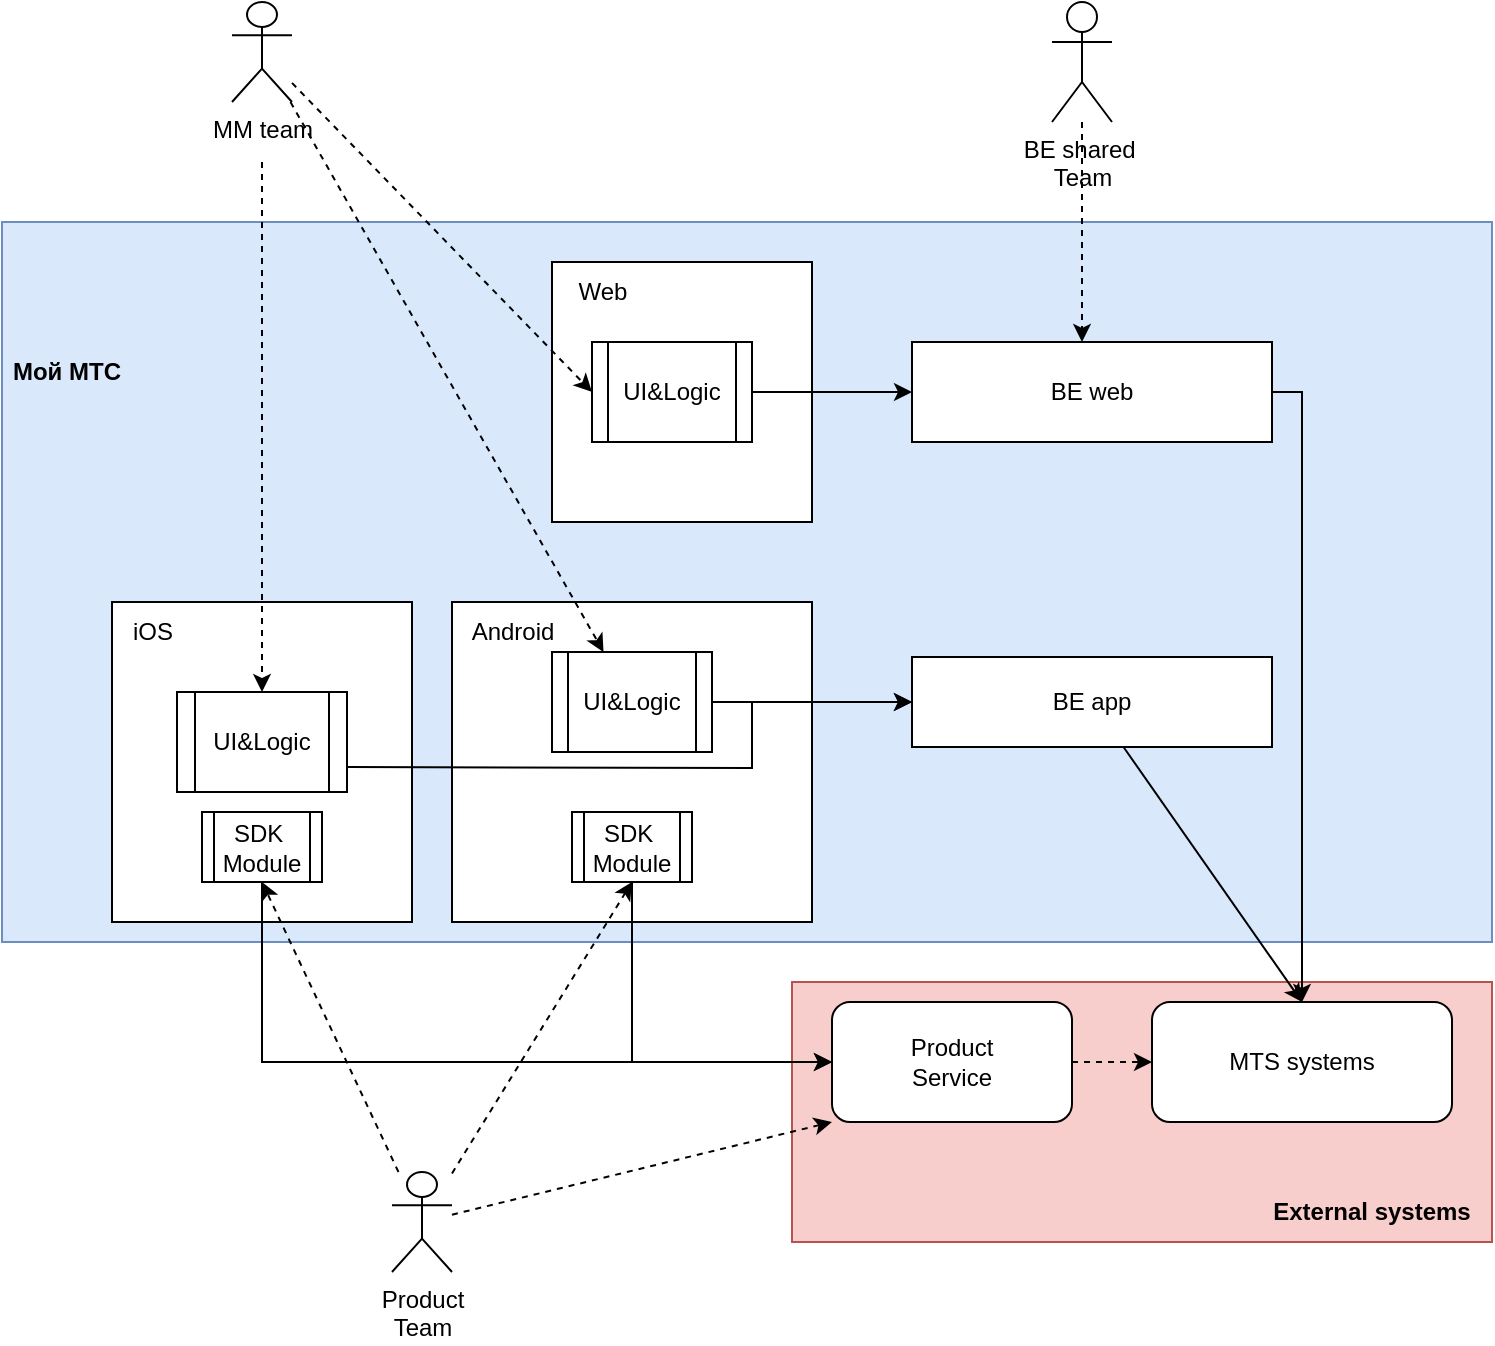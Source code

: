 <mxfile version="20.5.1" type="github">
  <diagram id="y7rtck3YeN8wnWgUX3iH" name="Page-1">
    <mxGraphModel dx="2340" dy="2549" grid="1" gridSize="10" guides="1" tooltips="1" connect="1" arrows="1" fold="1" page="1" pageScale="1" pageWidth="827" pageHeight="1169" math="0" shadow="0">
      <root>
        <mxCell id="0" />
        <mxCell id="1" parent="0" />
        <mxCell id="xE3xiU5ibn_uZQsDwTcd-83" value="" style="rounded=0;whiteSpace=wrap;html=1;strokeColor=#b85450;fontFamily=Helvetica;fontSize=12;fillColor=#f8cecc;" vertex="1" parent="1">
          <mxGeometry x="400" y="430" width="350" height="130" as="geometry" />
        </mxCell>
        <mxCell id="xE3xiU5ibn_uZQsDwTcd-79" value="" style="rounded=0;whiteSpace=wrap;html=1;strokeColor=#6c8ebf;fontFamily=Helvetica;fontSize=12;fillColor=#dae8fc;" vertex="1" parent="1">
          <mxGeometry x="5" y="50" width="745" height="360" as="geometry" />
        </mxCell>
        <mxCell id="xE3xiU5ibn_uZQsDwTcd-1" value="" style="rounded=0;whiteSpace=wrap;html=1;" vertex="1" parent="1">
          <mxGeometry x="60" y="240" width="150" height="160" as="geometry" />
        </mxCell>
        <mxCell id="xE3xiU5ibn_uZQsDwTcd-4" value="" style="rounded=0;whiteSpace=wrap;html=1;" vertex="1" parent="1">
          <mxGeometry x="230" y="240" width="180" height="160" as="geometry" />
        </mxCell>
        <mxCell id="xE3xiU5ibn_uZQsDwTcd-5" value="iOS" style="text;html=1;align=center;verticalAlign=middle;resizable=0;points=[];autosize=1;strokeColor=none;fillColor=none;" vertex="1" parent="1">
          <mxGeometry x="60" y="240" width="40" height="30" as="geometry" />
        </mxCell>
        <mxCell id="xE3xiU5ibn_uZQsDwTcd-8" value="Android" style="text;html=1;align=center;verticalAlign=middle;resizable=0;points=[];autosize=1;strokeColor=none;fillColor=none;fontSize=12;fontFamily=Helvetica;fontColor=default;" vertex="1" parent="1">
          <mxGeometry x="230" y="240" width="60" height="30" as="geometry" />
        </mxCell>
        <mxCell id="xE3xiU5ibn_uZQsDwTcd-16" style="rounded=0;orthogonalLoop=1;jettySize=auto;html=1;fontFamily=Helvetica;fontSize=12;fontColor=default;dashed=1;startArrow=none;" edge="1" parent="1" target="xE3xiU5ibn_uZQsDwTcd-13">
          <mxGeometry relative="1" as="geometry">
            <mxPoint x="135" y="20" as="sourcePoint" />
          </mxGeometry>
        </mxCell>
        <mxCell id="xE3xiU5ibn_uZQsDwTcd-17" style="edgeStyle=none;rounded=0;orthogonalLoop=1;jettySize=auto;html=1;dashed=1;fontFamily=Helvetica;fontSize=12;fontColor=default;" edge="1" parent="1" source="xE3xiU5ibn_uZQsDwTcd-10" target="xE3xiU5ibn_uZQsDwTcd-14">
          <mxGeometry relative="1" as="geometry" />
        </mxCell>
        <mxCell id="xE3xiU5ibn_uZQsDwTcd-10" value="MM team" style="shape=umlActor;verticalLabelPosition=bottom;verticalAlign=top;html=1;outlineConnect=0;rounded=0;strokeColor=default;fontFamily=Helvetica;fontSize=12;fontColor=default;fillColor=none;gradientColor=none;direction=east;" vertex="1" parent="1">
          <mxGeometry x="120" y="-60" width="30" height="50" as="geometry" />
        </mxCell>
        <mxCell id="xE3xiU5ibn_uZQsDwTcd-90" style="edgeStyle=none;shape=connector;rounded=0;orthogonalLoop=1;jettySize=auto;html=1;labelBackgroundColor=default;strokeColor=default;fontFamily=Helvetica;fontSize=12;fontColor=default;startArrow=none;startFill=0;endArrow=classic;endFill=1;exitX=1;exitY=0.75;exitDx=0;exitDy=0;" edge="1" parent="1" source="xE3xiU5ibn_uZQsDwTcd-13">
          <mxGeometry relative="1" as="geometry">
            <mxPoint x="460" y="290" as="targetPoint" />
            <Array as="points">
              <mxPoint x="380" y="323" />
              <mxPoint x="380" y="290" />
            </Array>
          </mxGeometry>
        </mxCell>
        <mxCell id="xE3xiU5ibn_uZQsDwTcd-13" value="UI&amp;amp;Logic" style="shape=process;whiteSpace=wrap;html=1;backgroundOutline=1;rounded=0;strokeColor=default;fontFamily=Helvetica;fontSize=12;fontColor=default;fillColor=none;gradientColor=none;" vertex="1" parent="1">
          <mxGeometry x="92.5" y="285" width="85" height="50" as="geometry" />
        </mxCell>
        <mxCell id="xE3xiU5ibn_uZQsDwTcd-60" style="edgeStyle=none;rounded=0;orthogonalLoop=1;jettySize=auto;html=1;entryX=0;entryY=0.5;entryDx=0;entryDy=0;fontFamily=Helvetica;fontSize=12;fontColor=default;" edge="1" parent="1" source="xE3xiU5ibn_uZQsDwTcd-14" target="xE3xiU5ibn_uZQsDwTcd-19">
          <mxGeometry relative="1" as="geometry" />
        </mxCell>
        <mxCell id="xE3xiU5ibn_uZQsDwTcd-14" value="UI&amp;amp;Logic" style="shape=process;whiteSpace=wrap;html=1;backgroundOutline=1;rounded=0;strokeColor=default;fontFamily=Helvetica;fontSize=12;fontColor=default;fillColor=none;gradientColor=none;" vertex="1" parent="1">
          <mxGeometry x="280" y="265" width="80" height="50" as="geometry" />
        </mxCell>
        <mxCell id="xE3xiU5ibn_uZQsDwTcd-42" style="edgeStyle=none;rounded=0;orthogonalLoop=1;jettySize=auto;html=1;entryX=0.5;entryY=0;entryDx=0;entryDy=0;fontFamily=Helvetica;fontSize=12;fontColor=default;" edge="1" parent="1" source="xE3xiU5ibn_uZQsDwTcd-19" target="xE3xiU5ibn_uZQsDwTcd-40">
          <mxGeometry relative="1" as="geometry" />
        </mxCell>
        <mxCell id="xE3xiU5ibn_uZQsDwTcd-19" value="" style="rounded=0;whiteSpace=wrap;html=1;fontFamily=Helvetica;fontSize=12;" vertex="1" parent="1">
          <mxGeometry x="460" y="267.5" width="180" height="45" as="geometry" />
        </mxCell>
        <mxCell id="xE3xiU5ibn_uZQsDwTcd-97" style="edgeStyle=none;shape=connector;rounded=0;orthogonalLoop=1;jettySize=auto;html=1;entryX=0.5;entryY=0;entryDx=0;entryDy=0;labelBackgroundColor=default;strokeColor=default;fontFamily=Helvetica;fontSize=12;fontColor=default;startArrow=none;startFill=0;endArrow=classic;endFill=1;" edge="1" parent="1" source="xE3xiU5ibn_uZQsDwTcd-20" target="xE3xiU5ibn_uZQsDwTcd-40">
          <mxGeometry relative="1" as="geometry">
            <Array as="points">
              <mxPoint x="655" y="135" />
              <mxPoint x="655" y="280" />
            </Array>
          </mxGeometry>
        </mxCell>
        <mxCell id="xE3xiU5ibn_uZQsDwTcd-20" value="" style="rounded=0;whiteSpace=wrap;html=1;fontFamily=Helvetica;fontSize=12;" vertex="1" parent="1">
          <mxGeometry x="460" y="110" width="180" height="50" as="geometry" />
        </mxCell>
        <mxCell id="xE3xiU5ibn_uZQsDwTcd-28" value="BE web" style="text;html=1;strokeColor=none;fillColor=none;align=center;verticalAlign=middle;whiteSpace=wrap;rounded=0;fontFamily=Helvetica;fontSize=12;fontColor=default;" vertex="1" parent="1">
          <mxGeometry x="520" y="120" width="60" height="30" as="geometry" />
        </mxCell>
        <mxCell id="xE3xiU5ibn_uZQsDwTcd-38" style="edgeStyle=none;rounded=0;orthogonalLoop=1;jettySize=auto;html=1;fontFamily=Helvetica;fontSize=12;fontColor=default;entryX=0.5;entryY=1;entryDx=0;entryDy=0;dashed=1;" edge="1" parent="1" source="xE3xiU5ibn_uZQsDwTcd-33" target="xE3xiU5ibn_uZQsDwTcd-35">
          <mxGeometry relative="1" as="geometry">
            <mxPoint x="140" y="470" as="targetPoint" />
          </mxGeometry>
        </mxCell>
        <mxCell id="xE3xiU5ibn_uZQsDwTcd-72" style="edgeStyle=none;rounded=0;orthogonalLoop=1;jettySize=auto;html=1;entryX=0.5;entryY=1;entryDx=0;entryDy=0;fontFamily=Helvetica;fontSize=12;fontColor=default;startArrow=none;startFill=0;endArrow=classic;endFill=1;dashed=1;" edge="1" parent="1" source="xE3xiU5ibn_uZQsDwTcd-33" target="xE3xiU5ibn_uZQsDwTcd-36">
          <mxGeometry relative="1" as="geometry" />
        </mxCell>
        <mxCell id="xE3xiU5ibn_uZQsDwTcd-75" style="edgeStyle=none;rounded=0;orthogonalLoop=1;jettySize=auto;html=1;entryX=0;entryY=1;entryDx=0;entryDy=0;dashed=1;fontFamily=Helvetica;fontSize=12;fontColor=default;startArrow=none;startFill=0;endArrow=classic;endFill=1;" edge="1" parent="1" source="xE3xiU5ibn_uZQsDwTcd-33" target="xE3xiU5ibn_uZQsDwTcd-55">
          <mxGeometry relative="1" as="geometry" />
        </mxCell>
        <mxCell id="xE3xiU5ibn_uZQsDwTcd-33" value="Product&lt;br&gt;Team" style="shape=umlActor;verticalLabelPosition=bottom;verticalAlign=top;html=1;outlineConnect=0;rounded=0;strokeColor=default;fontFamily=Helvetica;fontSize=12;fontColor=default;fillColor=none;gradientColor=none;" vertex="1" parent="1">
          <mxGeometry x="200" y="525" width="30" height="50" as="geometry" />
        </mxCell>
        <mxCell id="xE3xiU5ibn_uZQsDwTcd-94" style="edgeStyle=none;shape=connector;rounded=0;orthogonalLoop=1;jettySize=auto;html=1;labelBackgroundColor=default;strokeColor=default;fontFamily=Helvetica;fontSize=12;fontColor=default;startArrow=none;startFill=0;endArrow=classic;endFill=1;" edge="1" parent="1" source="xE3xiU5ibn_uZQsDwTcd-35">
          <mxGeometry relative="1" as="geometry">
            <mxPoint x="420" y="470" as="targetPoint" />
            <Array as="points">
              <mxPoint x="320" y="470" />
            </Array>
          </mxGeometry>
        </mxCell>
        <mxCell id="xE3xiU5ibn_uZQsDwTcd-35" value="SDK&amp;nbsp;&lt;br&gt;Module" style="shape=process;whiteSpace=wrap;html=1;backgroundOutline=1;rounded=0;fontFamily=Helvetica;fontSize=12;" vertex="1" parent="1">
          <mxGeometry x="290" y="345" width="60" height="35" as="geometry" />
        </mxCell>
        <mxCell id="xE3xiU5ibn_uZQsDwTcd-40" value="MTS systems" style="rounded=1;whiteSpace=wrap;html=1;fontFamily=Helvetica;fontSize=12;" vertex="1" parent="1">
          <mxGeometry x="580" y="440" width="150" height="60" as="geometry" />
        </mxCell>
        <mxCell id="xE3xiU5ibn_uZQsDwTcd-57" style="edgeStyle=none;rounded=0;orthogonalLoop=1;jettySize=auto;html=1;entryX=0;entryY=0.5;entryDx=0;entryDy=0;fontFamily=Helvetica;fontSize=12;fontColor=default;exitX=0.5;exitY=1;exitDx=0;exitDy=0;" edge="1" parent="1" source="xE3xiU5ibn_uZQsDwTcd-36" target="xE3xiU5ibn_uZQsDwTcd-55">
          <mxGeometry relative="1" as="geometry">
            <Array as="points">
              <mxPoint x="135" y="470" />
            </Array>
          </mxGeometry>
        </mxCell>
        <mxCell id="xE3xiU5ibn_uZQsDwTcd-36" value="SDK&amp;nbsp;&lt;br&gt;Module" style="shape=process;whiteSpace=wrap;html=1;backgroundOutline=1;rounded=0;fontFamily=Helvetica;fontSize=12;" vertex="1" parent="1">
          <mxGeometry x="105" y="345" width="60" height="35" as="geometry" />
        </mxCell>
        <mxCell id="xE3xiU5ibn_uZQsDwTcd-27" value="BE app" style="text;html=1;strokeColor=none;fillColor=none;align=center;verticalAlign=middle;whiteSpace=wrap;rounded=0;fontFamily=Helvetica;fontSize=12;fontColor=default;" vertex="1" parent="1">
          <mxGeometry x="520" y="275" width="60" height="30" as="geometry" />
        </mxCell>
        <mxCell id="xE3xiU5ibn_uZQsDwTcd-78" style="edgeStyle=none;rounded=0;orthogonalLoop=1;jettySize=auto;html=1;entryX=0;entryY=0.5;entryDx=0;entryDy=0;dashed=1;fontFamily=Helvetica;fontSize=12;fontColor=default;startArrow=none;startFill=0;endArrow=classic;endFill=1;" edge="1" parent="1" source="xE3xiU5ibn_uZQsDwTcd-55" target="xE3xiU5ibn_uZQsDwTcd-40">
          <mxGeometry relative="1" as="geometry" />
        </mxCell>
        <mxCell id="xE3xiU5ibn_uZQsDwTcd-59" value="" style="edgeStyle=none;rounded=0;orthogonalLoop=1;jettySize=auto;html=1;dashed=1;fontFamily=Helvetica;fontSize=12;fontColor=default;endArrow=classic;entryX=0;entryY=0.5;entryDx=0;entryDy=0;startArrow=none;startFill=0;endFill=1;" edge="1" parent="1" source="xE3xiU5ibn_uZQsDwTcd-7" target="xE3xiU5ibn_uZQsDwTcd-15">
          <mxGeometry relative="1" as="geometry">
            <mxPoint x="345" y="136.875" as="sourcePoint" />
            <mxPoint x="410" y="190" as="targetPoint" />
          </mxGeometry>
        </mxCell>
        <mxCell id="xE3xiU5ibn_uZQsDwTcd-77" style="edgeStyle=none;rounded=0;orthogonalLoop=1;jettySize=auto;html=1;dashed=1;fontFamily=Helvetica;fontSize=12;fontColor=default;startArrow=none;startFill=0;endArrow=classic;endFill=1;" edge="1" parent="1" source="xE3xiU5ibn_uZQsDwTcd-76">
          <mxGeometry relative="1" as="geometry">
            <mxPoint x="545" y="110" as="targetPoint" />
          </mxGeometry>
        </mxCell>
        <mxCell id="xE3xiU5ibn_uZQsDwTcd-76" value="BE shared&amp;nbsp;&lt;br&gt;Team" style="shape=umlActor;verticalLabelPosition=bottom;verticalAlign=top;html=1;outlineConnect=0;rounded=1;strokeColor=default;fontFamily=Helvetica;fontSize=12;fontColor=default;fillColor=none;gradientColor=none;" vertex="1" parent="1">
          <mxGeometry x="530" y="-60" width="30" height="60" as="geometry" />
        </mxCell>
        <mxCell id="xE3xiU5ibn_uZQsDwTcd-81" value="Мой МТС" style="text;html=1;strokeColor=none;fillColor=none;align=center;verticalAlign=middle;whiteSpace=wrap;rounded=0;fontFamily=Helvetica;fontSize=12;fontColor=default;fontStyle=1" vertex="1" parent="1">
          <mxGeometry x="5" y="110" width="65" height="30" as="geometry" />
        </mxCell>
        <mxCell id="xE3xiU5ibn_uZQsDwTcd-84" value="External systems" style="text;html=1;strokeColor=none;fillColor=none;align=center;verticalAlign=middle;whiteSpace=wrap;rounded=0;fontFamily=Helvetica;fontSize=12;fontColor=default;fontStyle=1" vertex="1" parent="1">
          <mxGeometry x="630" y="530" width="120" height="30" as="geometry" />
        </mxCell>
        <mxCell id="xE3xiU5ibn_uZQsDwTcd-7" value="" style="rounded=0;whiteSpace=wrap;html=1;fontFamily=Helvetica;fontSize=12;" vertex="1" parent="1">
          <mxGeometry x="280" y="70" width="130" height="130" as="geometry" />
        </mxCell>
        <mxCell id="xE3xiU5ibn_uZQsDwTcd-87" value="" style="edgeStyle=none;rounded=0;orthogonalLoop=1;jettySize=auto;html=1;dashed=1;fontFamily=Helvetica;fontSize=12;fontColor=default;endArrow=classic;entryX=0;entryY=0.5;entryDx=0;entryDy=0;startArrow=none;startFill=0;endFill=1;" edge="1" parent="1" source="xE3xiU5ibn_uZQsDwTcd-10" target="xE3xiU5ibn_uZQsDwTcd-15">
          <mxGeometry relative="1" as="geometry">
            <mxPoint x="150" y="46.214" as="sourcePoint" />
            <mxPoint x="485" y="185" as="targetPoint" />
          </mxGeometry>
        </mxCell>
        <mxCell id="xE3xiU5ibn_uZQsDwTcd-6" value="Web" style="text;html=1;align=center;verticalAlign=middle;resizable=0;points=[];autosize=1;strokeColor=none;fillColor=none;rotation=0;" vertex="1" parent="1">
          <mxGeometry x="280" y="70" width="50" height="30" as="geometry" />
        </mxCell>
        <mxCell id="xE3xiU5ibn_uZQsDwTcd-89" style="edgeStyle=none;shape=connector;rounded=0;orthogonalLoop=1;jettySize=auto;html=1;labelBackgroundColor=default;strokeColor=default;fontFamily=Helvetica;fontSize=12;fontColor=default;startArrow=none;startFill=0;endArrow=classic;endFill=1;entryX=0;entryY=0.5;entryDx=0;entryDy=0;entryPerimeter=0;" edge="1" parent="1" source="xE3xiU5ibn_uZQsDwTcd-15" target="xE3xiU5ibn_uZQsDwTcd-20">
          <mxGeometry relative="1" as="geometry">
            <mxPoint x="720" y="190" as="targetPoint" />
          </mxGeometry>
        </mxCell>
        <mxCell id="xE3xiU5ibn_uZQsDwTcd-15" value="UI&amp;amp;Logic" style="shape=process;whiteSpace=wrap;html=1;backgroundOutline=1;rounded=0;strokeColor=default;fontFamily=Helvetica;fontSize=12;fontColor=default;fillColor=none;gradientColor=none;" vertex="1" parent="1">
          <mxGeometry x="300" y="110" width="80" height="50" as="geometry" />
        </mxCell>
        <mxCell id="xE3xiU5ibn_uZQsDwTcd-55" value="Product&lt;br&gt;Service" style="rounded=1;whiteSpace=wrap;html=1;fontFamily=Helvetica;fontSize=12;" vertex="1" parent="1">
          <mxGeometry x="420" y="440" width="120" height="60" as="geometry" />
        </mxCell>
      </root>
    </mxGraphModel>
  </diagram>
</mxfile>
